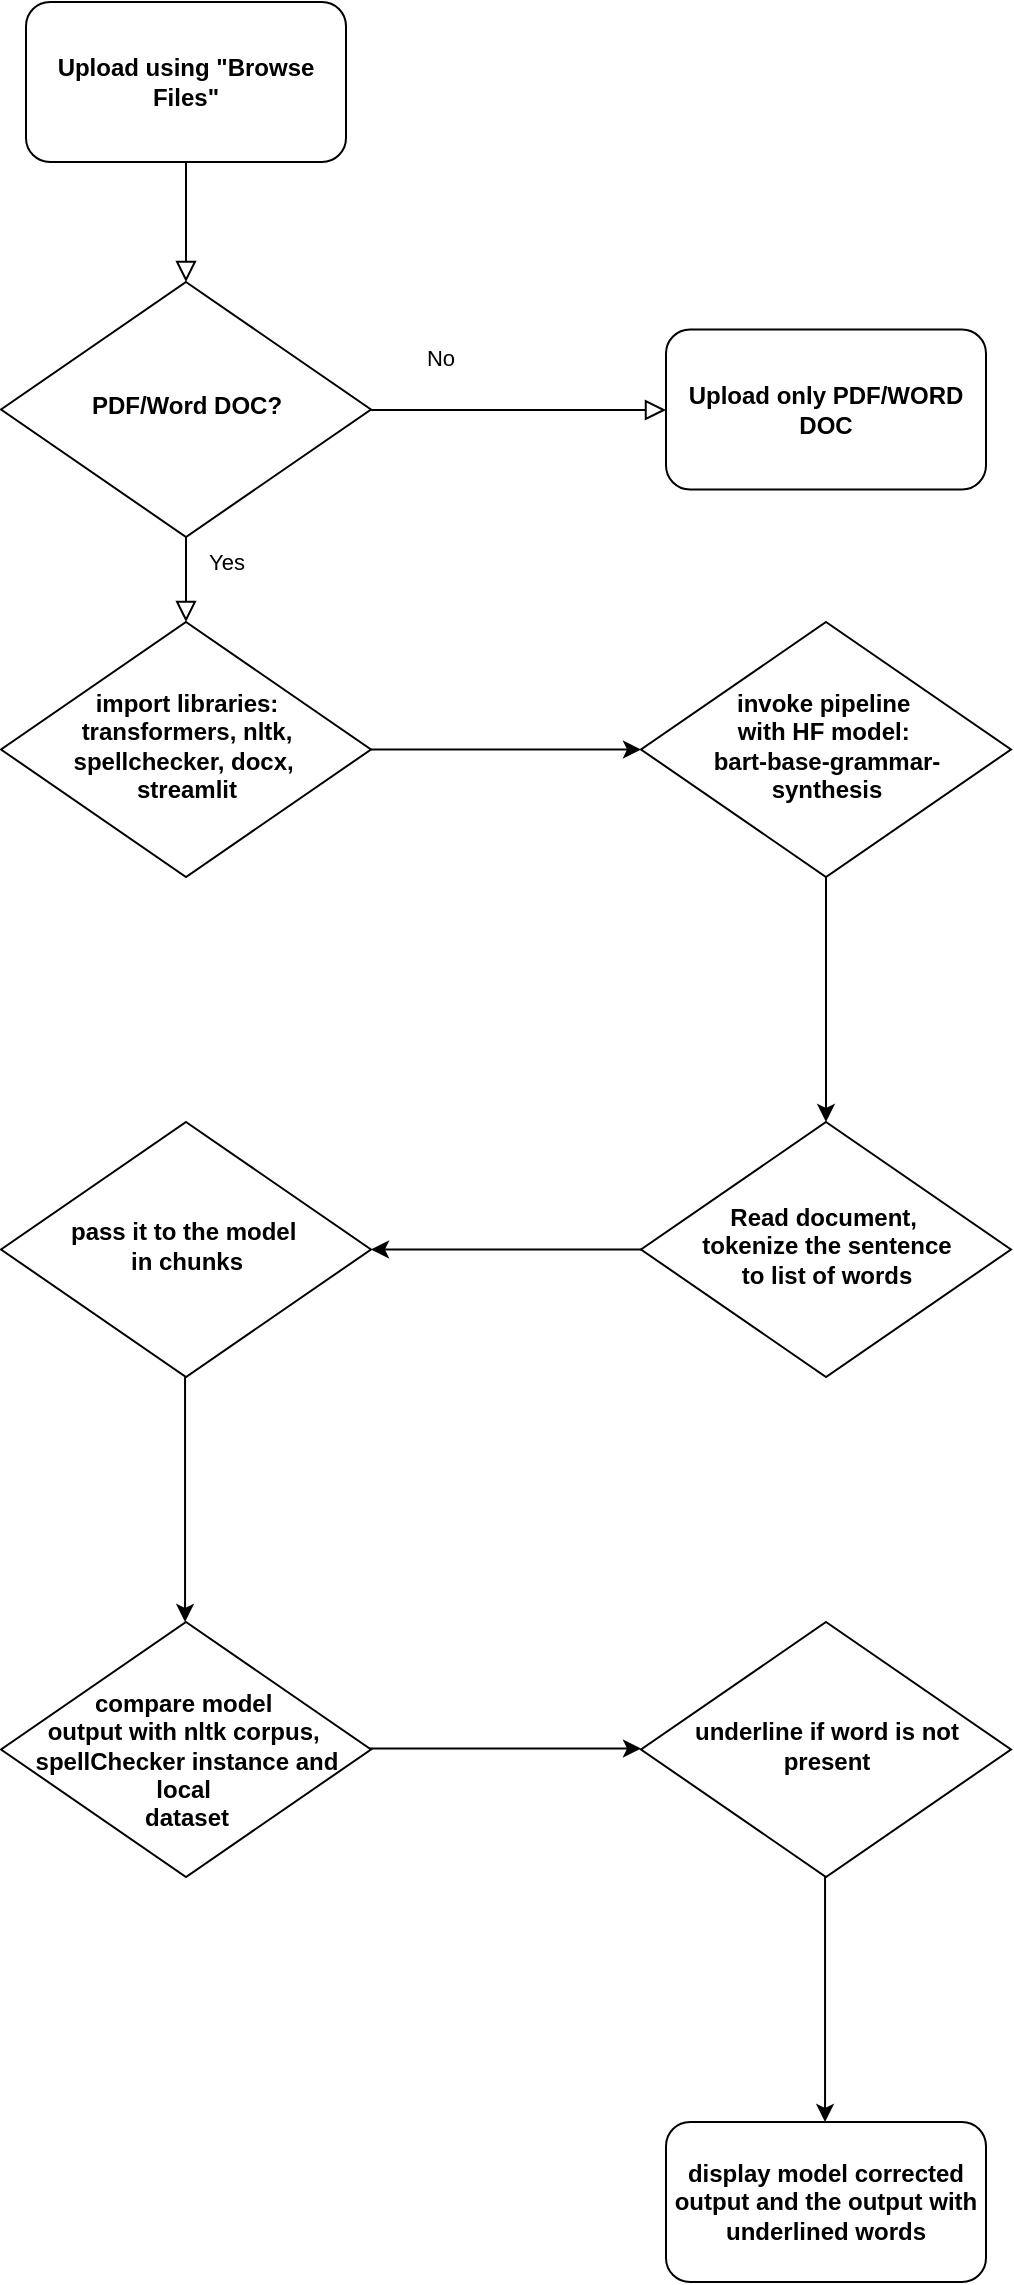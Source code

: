 <mxfile version="24.6.4" type="device">
  <diagram id="C5RBs43oDa-KdzZeNtuy" name="Page-1">
    <mxGraphModel dx="1985" dy="1135" grid="1" gridSize="10" guides="1" tooltips="1" connect="1" arrows="1" fold="1" page="1" pageScale="1" pageWidth="827" pageHeight="1169" math="0" shadow="0">
      <root>
        <mxCell id="WIyWlLk6GJQsqaUBKTNV-0" />
        <mxCell id="WIyWlLk6GJQsqaUBKTNV-1" parent="WIyWlLk6GJQsqaUBKTNV-0" />
        <mxCell id="WIyWlLk6GJQsqaUBKTNV-2" value="" style="rounded=0;html=1;jettySize=auto;orthogonalLoop=1;fontSize=11;endArrow=block;endFill=0;endSize=8;strokeWidth=1;shadow=0;labelBackgroundColor=none;edgeStyle=orthogonalEdgeStyle;entryX=0.5;entryY=0;entryDx=0;entryDy=0;" parent="WIyWlLk6GJQsqaUBKTNV-1" source="WIyWlLk6GJQsqaUBKTNV-3" target="AFgIYxSzn54l1ENfXICV-1" edge="1">
          <mxGeometry relative="1" as="geometry">
            <mxPoint x="220" y="170" as="targetPoint" />
          </mxGeometry>
        </mxCell>
        <mxCell id="WIyWlLk6GJQsqaUBKTNV-3" value="&lt;b&gt;Upload using &quot;Browse Files&quot;&lt;/b&gt;" style="rounded=1;whiteSpace=wrap;html=1;fontSize=12;glass=0;strokeWidth=1;shadow=0;" parent="WIyWlLk6GJQsqaUBKTNV-1" vertex="1">
          <mxGeometry x="140" y="40" width="160" height="80" as="geometry" />
        </mxCell>
        <mxCell id="WIyWlLk6GJQsqaUBKTNV-4" value="Yes" style="rounded=0;html=1;jettySize=auto;orthogonalLoop=1;fontSize=11;endArrow=block;endFill=0;endSize=8;strokeWidth=1;shadow=0;labelBackgroundColor=none;edgeStyle=orthogonalEdgeStyle;entryX=0.5;entryY=0;entryDx=0;entryDy=0;" parent="WIyWlLk6GJQsqaUBKTNV-1" edge="1">
          <mxGeometry x="0.143" y="20" relative="1" as="geometry">
            <mxPoint as="offset" />
            <mxPoint x="220" y="280" as="sourcePoint" />
            <mxPoint x="220" y="350" as="targetPoint" />
          </mxGeometry>
        </mxCell>
        <mxCell id="WIyWlLk6GJQsqaUBKTNV-5" value="No" style="edgeStyle=orthogonalEdgeStyle;rounded=0;html=1;jettySize=auto;orthogonalLoop=1;fontSize=11;endArrow=block;endFill=0;endSize=8;strokeWidth=1;shadow=0;labelBackgroundColor=none;" parent="WIyWlLk6GJQsqaUBKTNV-1" edge="1">
          <mxGeometry x="-0.172" y="26" relative="1" as="geometry">
            <mxPoint as="offset" />
            <mxPoint x="285" y="225" as="sourcePoint" />
            <mxPoint x="460" y="244" as="targetPoint" />
            <Array as="points">
              <mxPoint x="285" y="244" />
            </Array>
          </mxGeometry>
        </mxCell>
        <mxCell id="AFgIYxSzn54l1ENfXICV-1" value="&lt;b&gt;PDF/Word DOC?&lt;/b&gt;" style="rhombus;whiteSpace=wrap;html=1;shadow=0;fontFamily=Helvetica;fontSize=12;align=center;strokeWidth=1;spacing=6;spacingTop=-4;rotation=0;" vertex="1" parent="WIyWlLk6GJQsqaUBKTNV-1">
          <mxGeometry x="127.5" y="180" width="185" height="127.5" as="geometry" />
        </mxCell>
        <mxCell id="AFgIYxSzn54l1ENfXICV-6" style="edgeStyle=orthogonalEdgeStyle;rounded=0;orthogonalLoop=1;jettySize=auto;html=1;entryX=0;entryY=0.5;entryDx=0;entryDy=0;" edge="1" parent="WIyWlLk6GJQsqaUBKTNV-1" source="AFgIYxSzn54l1ENfXICV-4" target="AFgIYxSzn54l1ENfXICV-7">
          <mxGeometry relative="1" as="geometry">
            <mxPoint x="410" y="414" as="targetPoint" />
          </mxGeometry>
        </mxCell>
        <mxCell id="AFgIYxSzn54l1ENfXICV-4" value="&lt;b&gt;import libraries:&lt;/b&gt;&lt;div&gt;&lt;b&gt;transformers, nltk, spellchecker, docx,&amp;nbsp;&lt;/b&gt;&lt;/div&gt;&lt;div&gt;&lt;b&gt;streamlit&lt;/b&gt;&lt;/div&gt;" style="rhombus;whiteSpace=wrap;html=1;shadow=0;fontFamily=Helvetica;fontSize=12;align=center;strokeWidth=1;spacing=6;spacingTop=-4;rotation=0;" vertex="1" parent="WIyWlLk6GJQsqaUBKTNV-1">
          <mxGeometry x="127.5" y="350" width="185" height="127.5" as="geometry" />
        </mxCell>
        <mxCell id="AFgIYxSzn54l1ENfXICV-5" value="&lt;b&gt;Upload only PDF/WORD DOC&lt;/b&gt;" style="rounded=1;whiteSpace=wrap;html=1;fontSize=12;glass=0;strokeWidth=1;shadow=0;" vertex="1" parent="WIyWlLk6GJQsqaUBKTNV-1">
          <mxGeometry x="460" y="203.75" width="160" height="80" as="geometry" />
        </mxCell>
        <mxCell id="AFgIYxSzn54l1ENfXICV-7" value="&lt;b&gt;invoke pipeline&amp;nbsp;&lt;/b&gt;&lt;div&gt;&lt;b&gt;with&amp;nbsp;&lt;/b&gt;&lt;b style=&quot;background-color: initial;&quot;&gt;HF&amp;nbsp;&lt;span style=&quot;background-color: initial;&quot;&gt;model:&amp;nbsp;&lt;/span&gt;&lt;/b&gt;&lt;div&gt;&lt;b&gt;bart-base-grammar-&lt;/b&gt;&lt;/div&gt;&lt;div&gt;&lt;b&gt;synthesis&lt;/b&gt;&lt;/div&gt;&lt;/div&gt;" style="rhombus;whiteSpace=wrap;html=1;shadow=0;fontFamily=Helvetica;fontSize=12;align=center;strokeWidth=1;spacing=6;spacingTop=-4;rotation=0;" vertex="1" parent="WIyWlLk6GJQsqaUBKTNV-1">
          <mxGeometry x="447.5" y="350" width="185" height="127.5" as="geometry" />
        </mxCell>
        <mxCell id="AFgIYxSzn54l1ENfXICV-8" value="&lt;b&gt;Read document,&amp;nbsp;&lt;/b&gt;&lt;div&gt;&lt;b&gt;tokenize the sentence&lt;/b&gt;&lt;/div&gt;&lt;div&gt;&lt;b&gt;to list of words&lt;/b&gt;&lt;/div&gt;" style="rhombus;whiteSpace=wrap;html=1;shadow=0;fontFamily=Helvetica;fontSize=12;align=center;strokeWidth=1;spacing=6;spacingTop=-4;rotation=0;" vertex="1" parent="WIyWlLk6GJQsqaUBKTNV-1">
          <mxGeometry x="447.5" y="600" width="185" height="127.5" as="geometry" />
        </mxCell>
        <mxCell id="AFgIYxSzn54l1ENfXICV-10" value="" style="endArrow=classic;html=1;rounded=0;entryX=0.5;entryY=0;entryDx=0;entryDy=0;" edge="1" parent="WIyWlLk6GJQsqaUBKTNV-1" target="AFgIYxSzn54l1ENfXICV-8">
          <mxGeometry width="50" height="50" relative="1" as="geometry">
            <mxPoint x="540" y="477.5" as="sourcePoint" />
            <mxPoint x="573.93" y="600" as="targetPoint" />
            <Array as="points">
              <mxPoint x="540" y="527.5" />
            </Array>
          </mxGeometry>
        </mxCell>
        <mxCell id="AFgIYxSzn54l1ENfXICV-11" value="" style="endArrow=classic;html=1;rounded=0;exitX=0;exitY=0.5;exitDx=0;exitDy=0;entryX=1;entryY=0.5;entryDx=0;entryDy=0;" edge="1" parent="WIyWlLk6GJQsqaUBKTNV-1" source="AFgIYxSzn54l1ENfXICV-8" target="AFgIYxSzn54l1ENfXICV-12">
          <mxGeometry width="50" height="50" relative="1" as="geometry">
            <mxPoint x="380" y="650" as="sourcePoint" />
            <mxPoint x="320" y="664" as="targetPoint" />
            <Array as="points" />
          </mxGeometry>
        </mxCell>
        <mxCell id="AFgIYxSzn54l1ENfXICV-12" value="&lt;b&gt;pass it to the model&amp;nbsp;&lt;/b&gt;&lt;div&gt;&lt;b&gt;in chunks&lt;/b&gt;&lt;/div&gt;" style="rhombus;whiteSpace=wrap;html=1;shadow=0;fontFamily=Helvetica;fontSize=12;align=center;strokeWidth=1;spacing=6;spacingTop=-4;rotation=0;" vertex="1" parent="WIyWlLk6GJQsqaUBKTNV-1">
          <mxGeometry x="127.5" y="600" width="185" height="127.5" as="geometry" />
        </mxCell>
        <mxCell id="AFgIYxSzn54l1ENfXICV-13" value="&lt;div&gt;&lt;b style=&quot;background-color: initial;&quot;&gt;&lt;br&gt;&lt;/b&gt;&lt;/div&gt;&lt;div&gt;&lt;b style=&quot;background-color: initial;&quot;&gt;compare model&amp;nbsp;&lt;/b&gt;&lt;/div&gt;&lt;div&gt;&lt;b style=&quot;background-color: initial;&quot;&gt;output&amp;nbsp;&lt;/b&gt;&lt;b style=&quot;background-color: initial;&quot;&gt;with nltk corpus,&amp;nbsp;&lt;/b&gt;&lt;/div&gt;&lt;div&gt;&lt;b style=&quot;background-color: initial;&quot;&gt;spellChecker instance and local&amp;nbsp;&lt;/b&gt;&lt;/div&gt;&lt;div&gt;&lt;b style=&quot;background-color: initial;&quot;&gt;dataset&lt;/b&gt;&lt;/div&gt;" style="rhombus;whiteSpace=wrap;html=1;shadow=0;fontFamily=Helvetica;fontSize=12;align=center;strokeWidth=1;spacing=6;spacingTop=-4;rotation=0;" vertex="1" parent="WIyWlLk6GJQsqaUBKTNV-1">
          <mxGeometry x="127.5" y="850" width="185" height="127.5" as="geometry" />
        </mxCell>
        <mxCell id="AFgIYxSzn54l1ENfXICV-14" value="" style="endArrow=classic;html=1;rounded=0;entryX=0.5;entryY=0;entryDx=0;entryDy=0;" edge="1" parent="WIyWlLk6GJQsqaUBKTNV-1">
          <mxGeometry width="50" height="50" relative="1" as="geometry">
            <mxPoint x="219.52" y="727.5" as="sourcePoint" />
            <mxPoint x="219.52" y="850" as="targetPoint" />
            <Array as="points">
              <mxPoint x="219.52" y="777.5" />
            </Array>
          </mxGeometry>
        </mxCell>
        <mxCell id="AFgIYxSzn54l1ENfXICV-16" value="&lt;b&gt;underline if word is not present&lt;/b&gt;" style="rhombus;whiteSpace=wrap;html=1;shadow=0;fontFamily=Helvetica;fontSize=12;align=center;strokeWidth=1;spacing=6;spacingTop=-4;rotation=0;" vertex="1" parent="WIyWlLk6GJQsqaUBKTNV-1">
          <mxGeometry x="447.5" y="850" width="185" height="127.5" as="geometry" />
        </mxCell>
        <mxCell id="AFgIYxSzn54l1ENfXICV-17" value="&lt;b&gt;display model corrected output and the output with underlined words&lt;/b&gt;" style="rounded=1;whiteSpace=wrap;html=1;fontSize=12;glass=0;strokeWidth=1;shadow=0;" vertex="1" parent="WIyWlLk6GJQsqaUBKTNV-1">
          <mxGeometry x="460" y="1100" width="160" height="80" as="geometry" />
        </mxCell>
        <mxCell id="AFgIYxSzn54l1ENfXICV-18" style="edgeStyle=orthogonalEdgeStyle;rounded=0;orthogonalLoop=1;jettySize=auto;html=1;entryX=0;entryY=0.5;entryDx=0;entryDy=0;" edge="1" parent="WIyWlLk6GJQsqaUBKTNV-1">
          <mxGeometry relative="1" as="geometry">
            <mxPoint x="447.5" y="913.27" as="targetPoint" />
            <mxPoint x="311.5" y="913.27" as="sourcePoint" />
          </mxGeometry>
        </mxCell>
        <mxCell id="AFgIYxSzn54l1ENfXICV-19" value="" style="endArrow=classic;html=1;rounded=0;entryX=0.5;entryY=0;entryDx=0;entryDy=0;" edge="1" parent="WIyWlLk6GJQsqaUBKTNV-1">
          <mxGeometry width="50" height="50" relative="1" as="geometry">
            <mxPoint x="539.52" y="977.5" as="sourcePoint" />
            <mxPoint x="539.52" y="1100" as="targetPoint" />
            <Array as="points">
              <mxPoint x="539.52" y="1027.5" />
            </Array>
          </mxGeometry>
        </mxCell>
      </root>
    </mxGraphModel>
  </diagram>
</mxfile>
